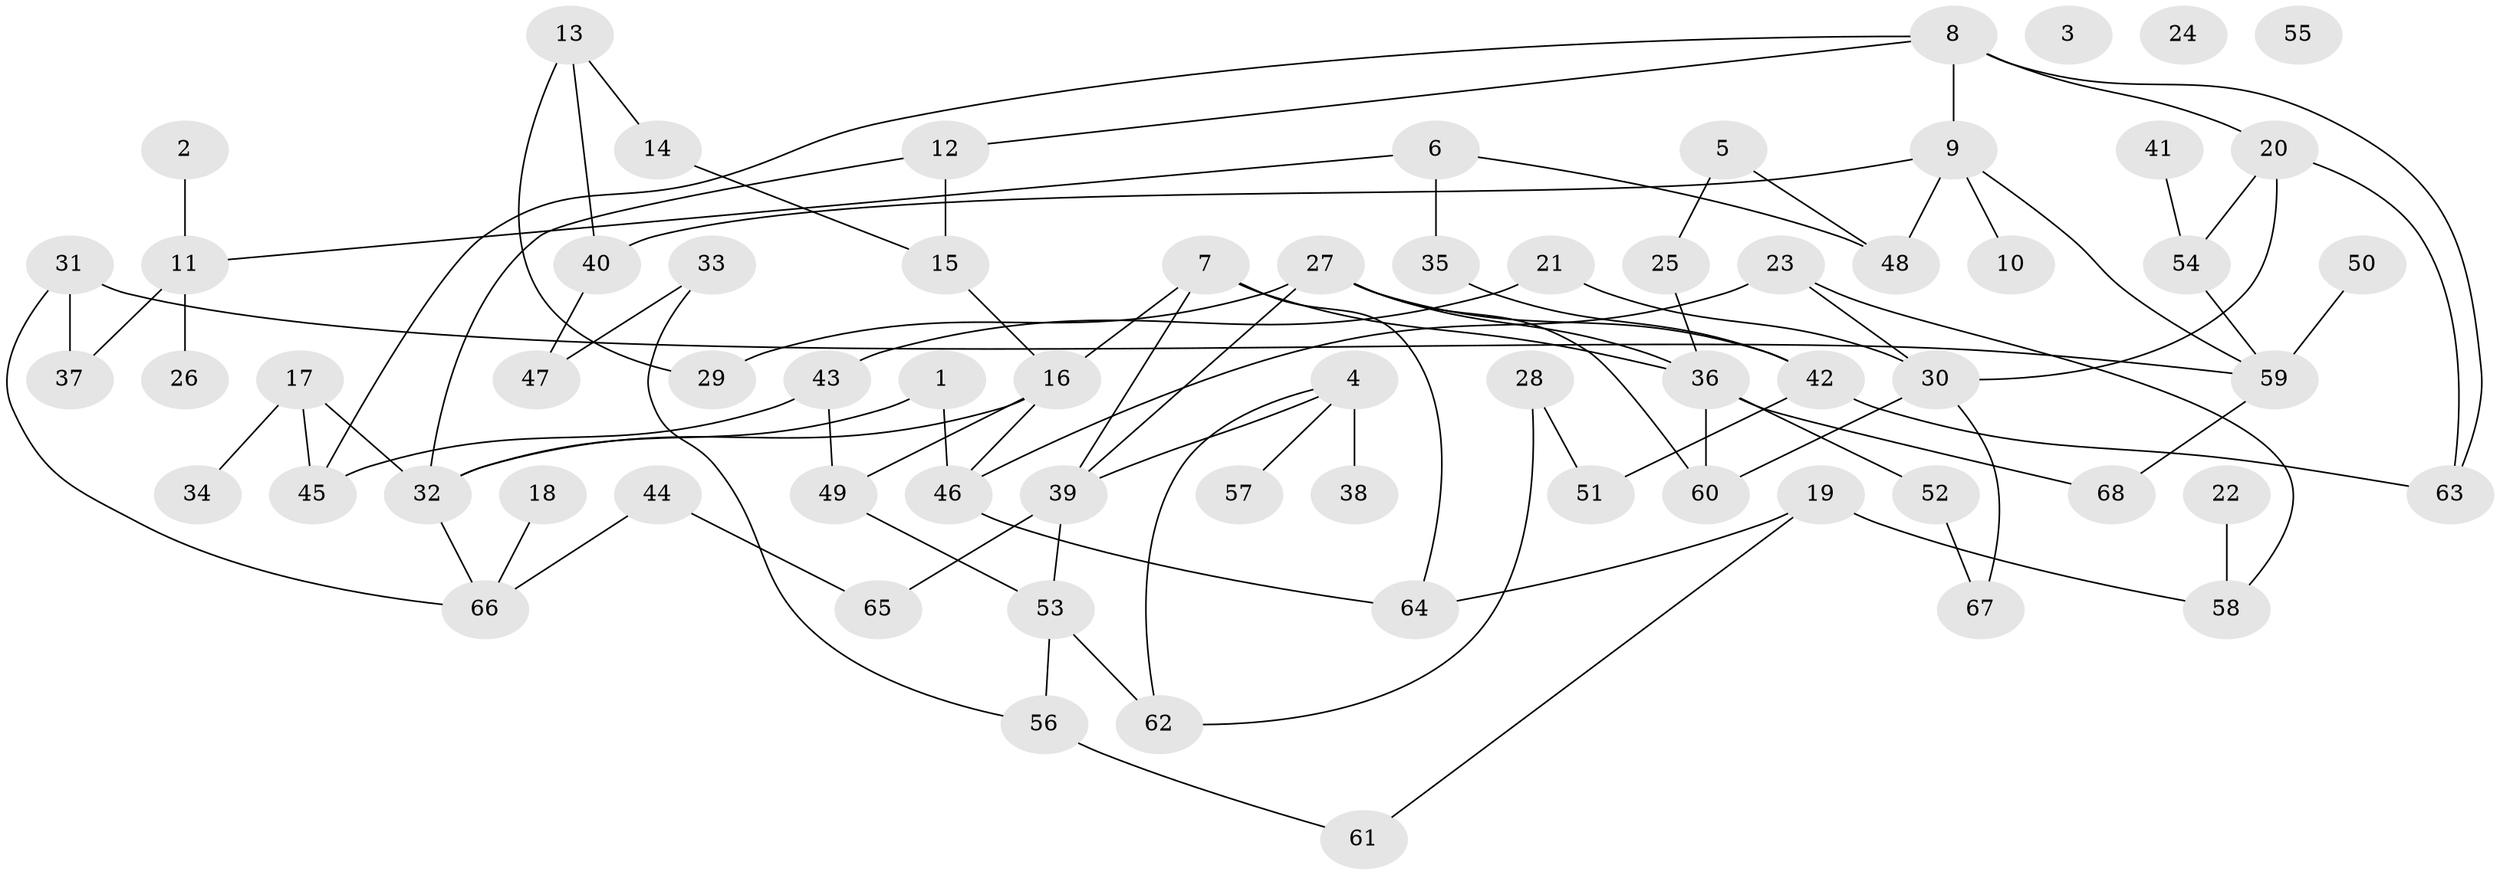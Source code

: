 // coarse degree distribution, {2: 0.23404255319148937, 1: 0.1702127659574468, 0: 0.06382978723404255, 3: 0.19148936170212766, 7: 0.0425531914893617, 5: 0.14893617021276595, 4: 0.1276595744680851, 6: 0.02127659574468085}
// Generated by graph-tools (version 1.1) at 2025/23/03/03/25 07:23:28]
// undirected, 68 vertices, 92 edges
graph export_dot {
graph [start="1"]
  node [color=gray90,style=filled];
  1;
  2;
  3;
  4;
  5;
  6;
  7;
  8;
  9;
  10;
  11;
  12;
  13;
  14;
  15;
  16;
  17;
  18;
  19;
  20;
  21;
  22;
  23;
  24;
  25;
  26;
  27;
  28;
  29;
  30;
  31;
  32;
  33;
  34;
  35;
  36;
  37;
  38;
  39;
  40;
  41;
  42;
  43;
  44;
  45;
  46;
  47;
  48;
  49;
  50;
  51;
  52;
  53;
  54;
  55;
  56;
  57;
  58;
  59;
  60;
  61;
  62;
  63;
  64;
  65;
  66;
  67;
  68;
  1 -- 32;
  1 -- 46;
  2 -- 11;
  4 -- 38;
  4 -- 39;
  4 -- 57;
  4 -- 62;
  5 -- 25;
  5 -- 48;
  6 -- 11;
  6 -- 35;
  6 -- 48;
  7 -- 16;
  7 -- 36;
  7 -- 39;
  7 -- 64;
  8 -- 9;
  8 -- 12;
  8 -- 20;
  8 -- 45;
  8 -- 63;
  9 -- 10;
  9 -- 40;
  9 -- 48;
  9 -- 59;
  11 -- 26;
  11 -- 37;
  12 -- 15;
  12 -- 32;
  13 -- 14;
  13 -- 29;
  13 -- 40;
  14 -- 15;
  15 -- 16;
  16 -- 32;
  16 -- 46;
  16 -- 49;
  17 -- 32;
  17 -- 34;
  17 -- 45;
  18 -- 66;
  19 -- 58;
  19 -- 61;
  19 -- 64;
  20 -- 30;
  20 -- 54;
  20 -- 63;
  21 -- 30;
  21 -- 43;
  22 -- 58;
  23 -- 30;
  23 -- 46;
  23 -- 58;
  25 -- 36;
  27 -- 29;
  27 -- 36;
  27 -- 39;
  27 -- 42;
  27 -- 60;
  28 -- 51;
  28 -- 62;
  30 -- 60;
  30 -- 67;
  31 -- 37;
  31 -- 59;
  31 -- 66;
  32 -- 66;
  33 -- 47;
  33 -- 56;
  35 -- 42;
  36 -- 52;
  36 -- 60;
  36 -- 68;
  39 -- 53;
  39 -- 65;
  40 -- 47;
  41 -- 54;
  42 -- 51;
  42 -- 63;
  43 -- 45;
  43 -- 49;
  44 -- 65;
  44 -- 66;
  46 -- 64;
  49 -- 53;
  50 -- 59;
  52 -- 67;
  53 -- 56;
  53 -- 62;
  54 -- 59;
  56 -- 61;
  59 -- 68;
}
